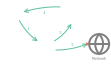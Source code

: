 <?xml version="1.0" encoding="UTF-8"?>
<dia:diagram xmlns:dia="http://www.lysator.liu.se/~alla/dia/">
  <dia:layer name="Hintergrund" visible="true" connectable="true" active="true">
    <dia:object type="Standard - Ellipse" version="0" id="O0">
      <dia:attribute name="obj_pos">
        <dia:point val="0.042,0.1"/>
      </dia:attribute>
      <dia:attribute name="obj_bb">
        <dia:rectangle val="-0.009,0.05;1.091,1.15"/>
      </dia:attribute>
      <dia:attribute name="elem_corner">
        <dia:point val="0.042,0.1"/>
      </dia:attribute>
      <dia:attribute name="elem_width">
        <dia:real val="1.0"/>
      </dia:attribute>
      <dia:attribute name="elem_height">
        <dia:real val="1"/>
      </dia:attribute>
      <dia:attribute name="border_color">
        <dia:color val="#ffffffff"/>
      </dia:attribute>
      <dia:attribute name="inner_color">
        <dia:color val="#00000000"/>
      </dia:attribute>
      <dia:attribute name="show_background">
        <dia:boolean val="false"/>
      </dia:attribute>
    </dia:object>
    <dia:object type="Standard - Ellipse" version="0" id="O1">
      <dia:attribute name="obj_pos">
        <dia:point val="0.342,0.4"/>
      </dia:attribute>
      <dia:attribute name="obj_bb">
        <dia:rectangle val="0.291,0.35;0.791,0.85"/>
      </dia:attribute>
      <dia:attribute name="elem_corner">
        <dia:point val="0.342,0.4"/>
      </dia:attribute>
      <dia:attribute name="elem_width">
        <dia:real val="0.4"/>
      </dia:attribute>
      <dia:attribute name="elem_height">
        <dia:real val="0.4"/>
      </dia:attribute>
      <dia:attribute name="border_color">
        <dia:color val="#ffffffff"/>
      </dia:attribute>
      <dia:attribute name="inner_color">
        <dia:color val="#00000000"/>
      </dia:attribute>
      <dia:attribute name="show_background">
        <dia:boolean val="false"/>
      </dia:attribute>
    </dia:object>
    <dia:object type="Standard - Line" version="0" id="O2">
      <dia:attribute name="obj_pos">
        <dia:point val="1,0.4"/>
      </dia:attribute>
      <dia:attribute name="obj_bb">
        <dia:rectangle val="0.491,0.35;1.05,0.45"/>
      </dia:attribute>
      <dia:attribute name="conn_endpoints">
        <dia:point val="1,0.4"/>
        <dia:point val="0.541,0.4"/>
      </dia:attribute>
      <dia:attribute name="numcp">
        <dia:int val="1"/>
      </dia:attribute>
      <dia:attribute name="line_color">
        <dia:color val="#ffffffff"/>
      </dia:attribute>
      <dia:attribute name="line_caps">
        <dia:enum val="1"/>
      </dia:attribute>
      <dia:connections>
        <dia:connection handle="1" to="O1" connection="1"/>
      </dia:connections>
    </dia:object>
    <dia:object type="Standard - Line" version="0" id="O3">
      <dia:attribute name="obj_pos">
        <dia:point val="0.139,0.303"/>
      </dia:attribute>
      <dia:attribute name="obj_bb">
        <dia:rectangle val="0.071,0.235;0.437,0.768"/>
      </dia:attribute>
      <dia:attribute name="conn_endpoints">
        <dia:point val="0.139,0.303"/>
        <dia:point val="0.368,0.7"/>
      </dia:attribute>
      <dia:attribute name="numcp">
        <dia:int val="1"/>
      </dia:attribute>
      <dia:attribute name="line_color">
        <dia:color val="#ffffffff"/>
      </dia:attribute>
      <dia:attribute name="line_caps">
        <dia:enum val="1"/>
      </dia:attribute>
    </dia:object>
    <dia:object type="Standard - Line" version="0" id="O4">
      <dia:attribute name="obj_pos">
        <dia:point val="0.485,1.097"/>
      </dia:attribute>
      <dia:attribute name="obj_bb">
        <dia:rectangle val="0.417,0.632;0.783,1.165"/>
      </dia:attribute>
      <dia:attribute name="conn_endpoints">
        <dia:point val="0.485,1.097"/>
        <dia:point val="0.715,0.7"/>
      </dia:attribute>
      <dia:attribute name="numcp">
        <dia:int val="1"/>
      </dia:attribute>
      <dia:attribute name="line_color">
        <dia:color val="#ffffffff"/>
      </dia:attribute>
      <dia:attribute name="line_caps">
        <dia:enum val="1"/>
      </dia:attribute>
    </dia:object>
    <dia:object type="Standard - Box" version="0" id="O5">
      <dia:attribute name="obj_pos">
        <dia:point val="1.8,2.1"/>
      </dia:attribute>
      <dia:attribute name="obj_bb">
        <dia:rectangle val="1.75,2.05;2.65,2.95"/>
      </dia:attribute>
      <dia:attribute name="elem_corner">
        <dia:point val="1.8,2.1"/>
      </dia:attribute>
      <dia:attribute name="elem_width">
        <dia:real val="0.8"/>
      </dia:attribute>
      <dia:attribute name="elem_height">
        <dia:real val="0.8"/>
      </dia:attribute>
      <dia:attribute name="border_color">
        <dia:color val="#ffffffff"/>
      </dia:attribute>
      <dia:attribute name="inner_color">
        <dia:color val="#00000000"/>
      </dia:attribute>
      <dia:attribute name="show_background">
        <dia:boolean val="false"/>
      </dia:attribute>
      <dia:attribute name="line_join">
        <dia:enum val="1"/>
      </dia:attribute>
      <dia:attribute name="corner_radius">
        <dia:real val="0.1"/>
      </dia:attribute>
    </dia:object>
    <dia:object type="Standard - Box" version="0" id="O6">
      <dia:attribute name="obj_pos">
        <dia:point val="2.05,2.35"/>
      </dia:attribute>
      <dia:attribute name="obj_bb">
        <dia:rectangle val="2,2.3;2.4,2.7"/>
      </dia:attribute>
      <dia:attribute name="elem_corner">
        <dia:point val="2.05,2.35"/>
      </dia:attribute>
      <dia:attribute name="elem_width">
        <dia:real val="0.3"/>
      </dia:attribute>
      <dia:attribute name="elem_height">
        <dia:real val="0.3"/>
      </dia:attribute>
      <dia:attribute name="border_color">
        <dia:color val="#ffffffff"/>
      </dia:attribute>
      <dia:attribute name="inner_color">
        <dia:color val="#00000000"/>
      </dia:attribute>
      <dia:attribute name="show_background">
        <dia:boolean val="false"/>
      </dia:attribute>
      <dia:attribute name="line_join">
        <dia:enum val="1"/>
      </dia:attribute>
    </dia:object>
    <dia:object type="Standard - Line" version="0" id="O7">
      <dia:attribute name="obj_pos">
        <dia:point val="2.05,1.95"/>
      </dia:attribute>
      <dia:attribute name="obj_bb">
        <dia:rectangle val="2,1.9;2.1,2.15"/>
      </dia:attribute>
      <dia:attribute name="conn_endpoints">
        <dia:point val="2.05,1.95"/>
        <dia:point val="2.05,2.1"/>
      </dia:attribute>
      <dia:attribute name="numcp">
        <dia:int val="1"/>
      </dia:attribute>
      <dia:attribute name="line_color">
        <dia:color val="#ffffffff"/>
      </dia:attribute>
      <dia:attribute name="line_caps">
        <dia:enum val="1"/>
      </dia:attribute>
    </dia:object>
    <dia:object type="Standard - Line" version="0" id="O8">
      <dia:attribute name="obj_pos">
        <dia:point val="2.35,1.95"/>
      </dia:attribute>
      <dia:attribute name="obj_bb">
        <dia:rectangle val="2.3,1.9;2.4,2.15"/>
      </dia:attribute>
      <dia:attribute name="conn_endpoints">
        <dia:point val="2.35,1.95"/>
        <dia:point val="2.35,2.1"/>
      </dia:attribute>
      <dia:attribute name="numcp">
        <dia:int val="1"/>
      </dia:attribute>
      <dia:attribute name="line_color">
        <dia:color val="#ffffffff"/>
      </dia:attribute>
      <dia:attribute name="line_caps">
        <dia:enum val="1"/>
      </dia:attribute>
    </dia:object>
    <dia:object type="Standard - Line" version="0" id="O9">
      <dia:attribute name="obj_pos">
        <dia:point val="2.05,2.9"/>
      </dia:attribute>
      <dia:attribute name="obj_bb">
        <dia:rectangle val="2,2.85;2.1,3.1"/>
      </dia:attribute>
      <dia:attribute name="conn_endpoints">
        <dia:point val="2.05,2.9"/>
        <dia:point val="2.05,3.05"/>
      </dia:attribute>
      <dia:attribute name="numcp">
        <dia:int val="1"/>
      </dia:attribute>
      <dia:attribute name="line_color">
        <dia:color val="#ffffffff"/>
      </dia:attribute>
      <dia:attribute name="line_caps">
        <dia:enum val="1"/>
      </dia:attribute>
    </dia:object>
    <dia:object type="Standard - Line" version="0" id="O10">
      <dia:attribute name="obj_pos">
        <dia:point val="2.35,2.9"/>
      </dia:attribute>
      <dia:attribute name="obj_bb">
        <dia:rectangle val="2.3,2.85;2.4,3.1"/>
      </dia:attribute>
      <dia:attribute name="conn_endpoints">
        <dia:point val="2.35,2.9"/>
        <dia:point val="2.35,3.05"/>
      </dia:attribute>
      <dia:attribute name="numcp">
        <dia:int val="1"/>
      </dia:attribute>
      <dia:attribute name="line_color">
        <dia:color val="#ffffffff"/>
      </dia:attribute>
      <dia:attribute name="line_caps">
        <dia:enum val="1"/>
      </dia:attribute>
    </dia:object>
    <dia:object type="Standard - Line" version="0" id="O11">
      <dia:attribute name="obj_pos">
        <dia:point val="2.6,2.35"/>
      </dia:attribute>
      <dia:attribute name="obj_bb">
        <dia:rectangle val="2.55,2.3;2.8,2.4"/>
      </dia:attribute>
      <dia:attribute name="conn_endpoints">
        <dia:point val="2.6,2.35"/>
        <dia:point val="2.75,2.35"/>
      </dia:attribute>
      <dia:attribute name="numcp">
        <dia:int val="1"/>
      </dia:attribute>
      <dia:attribute name="line_color">
        <dia:color val="#ffffffff"/>
      </dia:attribute>
      <dia:attribute name="line_caps">
        <dia:enum val="1"/>
      </dia:attribute>
    </dia:object>
    <dia:object type="Standard - Line" version="0" id="O12">
      <dia:attribute name="obj_pos">
        <dia:point val="2.6,2.6"/>
      </dia:attribute>
      <dia:attribute name="obj_bb">
        <dia:rectangle val="2.55,2.55;2.8,2.65"/>
      </dia:attribute>
      <dia:attribute name="conn_endpoints">
        <dia:point val="2.6,2.6"/>
        <dia:point val="2.75,2.6"/>
      </dia:attribute>
      <dia:attribute name="numcp">
        <dia:int val="1"/>
      </dia:attribute>
      <dia:attribute name="line_color">
        <dia:color val="#ffffffff"/>
      </dia:attribute>
      <dia:attribute name="line_caps">
        <dia:enum val="1"/>
      </dia:attribute>
    </dia:object>
    <dia:object type="Standard - Line" version="0" id="O13">
      <dia:attribute name="obj_pos">
        <dia:point val="1.65,2.35"/>
      </dia:attribute>
      <dia:attribute name="obj_bb">
        <dia:rectangle val="1.6,2.3;1.85,2.4"/>
      </dia:attribute>
      <dia:attribute name="conn_endpoints">
        <dia:point val="1.65,2.35"/>
        <dia:point val="1.8,2.35"/>
      </dia:attribute>
      <dia:attribute name="numcp">
        <dia:int val="1"/>
      </dia:attribute>
      <dia:attribute name="line_color">
        <dia:color val="#ffffffff"/>
      </dia:attribute>
      <dia:attribute name="line_caps">
        <dia:enum val="1"/>
      </dia:attribute>
    </dia:object>
    <dia:object type="Standard - Line" version="0" id="O14">
      <dia:attribute name="obj_pos">
        <dia:point val="1.65,2.6"/>
      </dia:attribute>
      <dia:attribute name="obj_bb">
        <dia:rectangle val="1.6,2.55;1.85,2.65"/>
      </dia:attribute>
      <dia:attribute name="conn_endpoints">
        <dia:point val="1.65,2.6"/>
        <dia:point val="1.8,2.6"/>
      </dia:attribute>
      <dia:attribute name="numcp">
        <dia:int val="1"/>
      </dia:attribute>
      <dia:attribute name="line_color">
        <dia:color val="#ffffffff"/>
      </dia:attribute>
      <dia:attribute name="line_caps">
        <dia:enum val="1"/>
      </dia:attribute>
    </dia:object>
    <dia:object type="Standard - Ellipse" version="0" id="O15">
      <dia:attribute name="obj_pos">
        <dia:point val="4.4,1.7"/>
      </dia:attribute>
      <dia:attribute name="obj_bb">
        <dia:rectangle val="4.35,1.65;5.45,2.75"/>
      </dia:attribute>
      <dia:attribute name="elem_corner">
        <dia:point val="4.4,1.7"/>
      </dia:attribute>
      <dia:attribute name="elem_width">
        <dia:real val="1"/>
      </dia:attribute>
      <dia:attribute name="elem_height">
        <dia:real val="1"/>
      </dia:attribute>
      <dia:attribute name="border_color">
        <dia:color val="#7f7f7fff"/>
      </dia:attribute>
      <dia:attribute name="inner_color">
        <dia:color val="#7f7f7fff"/>
      </dia:attribute>
      <dia:attribute name="show_background">
        <dia:boolean val="false"/>
      </dia:attribute>
    </dia:object>
    <dia:object type="Standard - Line" version="0" id="O16">
      <dia:attribute name="obj_pos">
        <dia:point val="4.4,2.2"/>
      </dia:attribute>
      <dia:attribute name="obj_bb">
        <dia:rectangle val="4.35,2.15;5.45,2.25"/>
      </dia:attribute>
      <dia:attribute name="conn_endpoints">
        <dia:point val="4.4,2.2"/>
        <dia:point val="5.4,2.2"/>
      </dia:attribute>
      <dia:attribute name="numcp">
        <dia:int val="1"/>
      </dia:attribute>
      <dia:attribute name="line_color">
        <dia:color val="#7f7f7fff"/>
      </dia:attribute>
      <dia:attribute name="line_caps">
        <dia:enum val="1"/>
      </dia:attribute>
      <dia:connections>
        <dia:connection handle="0" to="O15" connection="3"/>
        <dia:connection handle="1" to="O15" connection="4"/>
      </dia:connections>
    </dia:object>
    <dia:object type="Standard - Beziergon" version="0" id="O17">
      <dia:attribute name="obj_pos">
        <dia:point val="4.9,1.7"/>
      </dia:attribute>
      <dia:attribute name="obj_bb">
        <dia:rectangle val="4.65,1.648;5.15,2.774"/>
      </dia:attribute>
      <dia:attribute name="bez_points">
        <dia:point val="4.9,1.7"/>
        <dia:point val="5.025,1.837"/>
        <dia:point val="5.096,2.015"/>
        <dia:point val="5.1,2.2"/>
        <dia:point val="5.096,2.385"/>
        <dia:point val="5.025,2.563"/>
        <dia:point val="4.9,2.7"/>
        <dia:point val="4.775,2.563"/>
        <dia:point val="4.704,2.385"/>
        <dia:point val="4.7,2.2"/>
        <dia:point val="4.704,2.015"/>
        <dia:point val="4.775,1.837"/>
        <dia:point val="4.9,1.7"/>
        <dia:point val="4.9,1.7"/>
        <dia:point val="4.9,1.7"/>
      </dia:attribute>
      <dia:attribute name="corner_types">
        <dia:enum val="2"/>
        <dia:enum val="2"/>
        <dia:enum val="2"/>
        <dia:enum val="2"/>
        <dia:enum val="2"/>
        <dia:enum val="2"/>
      </dia:attribute>
      <dia:attribute name="line_color">
        <dia:color val="#7f7f7fff"/>
      </dia:attribute>
      <dia:attribute name="inner_color">
        <dia:color val="#7f7f7fff"/>
      </dia:attribute>
      <dia:attribute name="show_background">
        <dia:boolean val="false"/>
      </dia:attribute>
      <dia:attribute name="line_join">
        <dia:enum val="1"/>
      </dia:attribute>
    </dia:object>
    <dia:object type="Standard - Polygon" version="0" id="O18">
      <dia:attribute name="obj_pos">
        <dia:point val="3.6,0.1"/>
      </dia:attribute>
      <dia:attribute name="obj_bb">
        <dia:rectangle val="2.988,0.055;4.212,0.656"/>
      </dia:attribute>
      <dia:attribute name="poly_points">
        <dia:point val="3.6,0.1"/>
        <dia:point val="3.1,0.35"/>
        <dia:point val="3.6,0.6"/>
        <dia:point val="4.1,0.35"/>
        <dia:point val="3.6,0.1"/>
      </dia:attribute>
      <dia:attribute name="line_color">
        <dia:color val="#ffffffff"/>
      </dia:attribute>
      <dia:attribute name="inner_color">
        <dia:color val="#00000000"/>
      </dia:attribute>
      <dia:attribute name="show_background">
        <dia:boolean val="false"/>
      </dia:attribute>
    </dia:object>
    <dia:object type="Standard - PolyLine" version="0" id="O19">
      <dia:attribute name="obj_pos">
        <dia:point val="3.1,0.85"/>
      </dia:attribute>
      <dia:attribute name="obj_bb">
        <dia:rectangle val="3.033,0.783;4.167,1.156"/>
      </dia:attribute>
      <dia:attribute name="poly_points">
        <dia:point val="3.1,0.85"/>
        <dia:point val="3.6,1.1"/>
        <dia:point val="4.1,0.85"/>
      </dia:attribute>
      <dia:attribute name="line_color">
        <dia:color val="#ffffffff"/>
      </dia:attribute>
      <dia:attribute name="line_join">
        <dia:enum val="1"/>
      </dia:attribute>
      <dia:attribute name="line_caps">
        <dia:enum val="1"/>
      </dia:attribute>
    </dia:object>
    <dia:object type="Standard - PolyLine" version="0" id="O20">
      <dia:attribute name="obj_pos">
        <dia:point val="3.1,0.6"/>
      </dia:attribute>
      <dia:attribute name="obj_bb">
        <dia:rectangle val="3.033,0.533;4.167,0.906"/>
      </dia:attribute>
      <dia:attribute name="poly_points">
        <dia:point val="3.1,0.6"/>
        <dia:point val="3.6,0.85"/>
        <dia:point val="4.1,0.6"/>
      </dia:attribute>
      <dia:attribute name="line_color">
        <dia:color val="#ffffffff"/>
      </dia:attribute>
      <dia:attribute name="line_join">
        <dia:enum val="1"/>
      </dia:attribute>
      <dia:attribute name="line_caps">
        <dia:enum val="1"/>
      </dia:attribute>
    </dia:object>
    <dia:object type="Standard - Text" version="1" id="O21">
      <dia:attribute name="obj_pos">
        <dia:point val="0.3,1.4"/>
      </dia:attribute>
      <dia:attribute name="obj_bb">
        <dia:rectangle val="0.3,1.205;0.718,1.442"/>
      </dia:attribute>
      <dia:attribute name="text">
        <dia:composite type="text">
          <dia:attribute name="string">
            <dia:string>#Page#</dia:string>
          </dia:attribute>
          <dia:attribute name="font">
            <dia:font family="Lato" style="0" name="Courier"/>
          </dia:attribute>
          <dia:attribute name="height">
            <dia:real val="0.247"/>
          </dia:attribute>
          <dia:attribute name="pos">
            <dia:point val="0.3,1.4"/>
          </dia:attribute>
          <dia:attribute name="color">
            <dia:color val="#ffffffff"/>
          </dia:attribute>
          <dia:attribute name="alignment">
            <dia:enum val="0"/>
          </dia:attribute>
        </dia:composite>
      </dia:attribute>
      <dia:attribute name="valign">
        <dia:enum val="3"/>
      </dia:attribute>
    </dia:object>
    <dia:object type="Standard - Arc" version="0" id="O22">
      <dia:attribute name="obj_pos">
        <dia:point val="0.903,1.014"/>
      </dia:attribute>
      <dia:attribute name="obj_bb">
        <dia:rectangle val="0.882,0.993;1.828,2.071"/>
      </dia:attribute>
      <dia:attribute name="conn_endpoints">
        <dia:point val="0.903,1.014"/>
        <dia:point val="1.807,2.05"/>
      </dia:attribute>
      <dia:attribute name="arc_color">
        <dia:color val="#5ec299ff"/>
      </dia:attribute>
      <dia:attribute name="curve_distance">
        <dia:real val="0.077"/>
      </dia:attribute>
      <dia:attribute name="line_width">
        <dia:real val="0.03"/>
      </dia:attribute>
      <dia:attribute name="end_arrow">
        <dia:enum val="1"/>
      </dia:attribute>
      <dia:attribute name="end_arrow_length">
        <dia:real val="0.2"/>
      </dia:attribute>
      <dia:attribute name="end_arrow_width">
        <dia:real val="0.2"/>
      </dia:attribute>
    </dia:object>
    <dia:object type="Standard - Text" version="1" id="O23">
      <dia:attribute name="obj_pos">
        <dia:point val="1.6,3.3"/>
      </dia:attribute>
      <dia:attribute name="obj_bb">
        <dia:rectangle val="1.6,3.105;2.935,3.342"/>
      </dia:attribute>
      <dia:attribute name="text">
        <dia:composite type="text">
          <dia:attribute name="string">
            <dia:string>#Service Worker#</dia:string>
          </dia:attribute>
          <dia:attribute name="font">
            <dia:font family="Lato" style="0" name="Courier"/>
          </dia:attribute>
          <dia:attribute name="height">
            <dia:real val="0.247"/>
          </dia:attribute>
          <dia:attribute name="pos">
            <dia:point val="1.6,3.3"/>
          </dia:attribute>
          <dia:attribute name="color">
            <dia:color val="#ffffffff"/>
          </dia:attribute>
          <dia:attribute name="alignment">
            <dia:enum val="0"/>
          </dia:attribute>
        </dia:composite>
      </dia:attribute>
      <dia:attribute name="valign">
        <dia:enum val="3"/>
      </dia:attribute>
    </dia:object>
    <dia:object type="Standard - Text" version="1" id="O24">
      <dia:attribute name="obj_pos">
        <dia:point val="3.6,1.4"/>
      </dia:attribute>
      <dia:attribute name="obj_bb">
        <dia:rectangle val="3.6,1.205;4.14,1.442"/>
      </dia:attribute>
      <dia:attribute name="text">
        <dia:composite type="text">
          <dia:attribute name="string">
            <dia:string>#Cache#</dia:string>
          </dia:attribute>
          <dia:attribute name="font">
            <dia:font family="Lato" style="0" name="Courier"/>
          </dia:attribute>
          <dia:attribute name="height">
            <dia:real val="0.247"/>
          </dia:attribute>
          <dia:attribute name="pos">
            <dia:point val="3.6,1.4"/>
          </dia:attribute>
          <dia:attribute name="color">
            <dia:color val="#ffffffff"/>
          </dia:attribute>
          <dia:attribute name="alignment">
            <dia:enum val="0"/>
          </dia:attribute>
        </dia:composite>
      </dia:attribute>
      <dia:attribute name="valign">
        <dia:enum val="3"/>
      </dia:attribute>
    </dia:object>
    <dia:object type="Standard - Text" version="1" id="O25">
      <dia:attribute name="obj_pos">
        <dia:point val="4.544,2.987"/>
      </dia:attribute>
      <dia:attribute name="obj_bb">
        <dia:rectangle val="4.544,2.792;5.304,3.03"/>
      </dia:attribute>
      <dia:attribute name="text">
        <dia:composite type="text">
          <dia:attribute name="string">
            <dia:string>#Network#</dia:string>
          </dia:attribute>
          <dia:attribute name="font">
            <dia:font family="Lato" style="0" name="Courier"/>
          </dia:attribute>
          <dia:attribute name="height">
            <dia:real val="0.247"/>
          </dia:attribute>
          <dia:attribute name="pos">
            <dia:point val="4.544,2.987"/>
          </dia:attribute>
          <dia:attribute name="color">
            <dia:color val="#7f7f7fff"/>
          </dia:attribute>
          <dia:attribute name="alignment">
            <dia:enum val="0"/>
          </dia:attribute>
        </dia:composite>
      </dia:attribute>
      <dia:attribute name="valign">
        <dia:enum val="3"/>
      </dia:attribute>
    </dia:object>
    <dia:object type="Standard - Arc" version="0" id="O26">
      <dia:attribute name="obj_pos">
        <dia:point val="2.65,2.05"/>
      </dia:attribute>
      <dia:attribute name="obj_bb">
        <dia:rectangle val="2.629,1.179;3.521,2.071"/>
      </dia:attribute>
      <dia:attribute name="conn_endpoints">
        <dia:point val="2.65,2.05"/>
        <dia:point val="3.5,1.2"/>
      </dia:attribute>
      <dia:attribute name="arc_color">
        <dia:color val="#5ec299ff"/>
      </dia:attribute>
      <dia:attribute name="curve_distance">
        <dia:real val="0.077"/>
      </dia:attribute>
      <dia:attribute name="line_width">
        <dia:real val="0.03"/>
      </dia:attribute>
      <dia:attribute name="end_arrow">
        <dia:enum val="1"/>
      </dia:attribute>
      <dia:attribute name="end_arrow_length">
        <dia:real val="0.2"/>
      </dia:attribute>
      <dia:attribute name="end_arrow_width">
        <dia:real val="0.2"/>
      </dia:attribute>
      <dia:connections>
        <dia:connection handle="0" to="O5" connection="8"/>
      </dia:connections>
    </dia:object>
    <dia:object type="Standard - Arc" version="0" id="O27">
      <dia:attribute name="obj_pos">
        <dia:point val="2.722,2.502"/>
      </dia:attribute>
      <dia:attribute name="obj_bb">
        <dia:rectangle val="2.705,2.174;4.318,2.519"/>
      </dia:attribute>
      <dia:attribute name="conn_endpoints">
        <dia:point val="2.722,2.502"/>
        <dia:point val="4.3,2.2"/>
      </dia:attribute>
      <dia:attribute name="arc_color">
        <dia:color val="#5ec299ff"/>
      </dia:attribute>
      <dia:attribute name="curve_distance">
        <dia:real val="0.077"/>
      </dia:attribute>
      <dia:attribute name="line_width">
        <dia:real val="0.03"/>
      </dia:attribute>
      <dia:attribute name="end_arrow">
        <dia:enum val="1"/>
      </dia:attribute>
      <dia:attribute name="end_arrow_length">
        <dia:real val="0.2"/>
      </dia:attribute>
      <dia:attribute name="end_arrow_width">
        <dia:real val="0.2"/>
      </dia:attribute>
    </dia:object>
    <dia:object type="Standard - Arc" version="0" id="O28">
      <dia:attribute name="obj_pos">
        <dia:point val="2.962,0.346"/>
      </dia:attribute>
      <dia:attribute name="obj_bb">
        <dia:rectangle val="1.12,0.329;2.979,0.638"/>
      </dia:attribute>
      <dia:attribute name="conn_endpoints">
        <dia:point val="2.962,0.346"/>
        <dia:point val="1.137,0.593"/>
      </dia:attribute>
      <dia:attribute name="arc_color">
        <dia:color val="#5ec299ff"/>
      </dia:attribute>
      <dia:attribute name="curve_distance">
        <dia:real val="0.077"/>
      </dia:attribute>
      <dia:attribute name="line_width">
        <dia:real val="0.03"/>
      </dia:attribute>
      <dia:attribute name="end_arrow">
        <dia:enum val="1"/>
      </dia:attribute>
      <dia:attribute name="end_arrow_length">
        <dia:real val="0.2"/>
      </dia:attribute>
      <dia:attribute name="end_arrow_width">
        <dia:real val="0.2"/>
      </dia:attribute>
    </dia:object>
    <dia:object type="Standard - Text" version="1" id="O29">
      <dia:attribute name="obj_pos">
        <dia:point val="1.3,1.5"/>
      </dia:attribute>
      <dia:attribute name="obj_bb">
        <dia:rectangle val="1.3,1.305;1.415,1.542"/>
      </dia:attribute>
      <dia:attribute name="text">
        <dia:composite type="text">
          <dia:attribute name="string">
            <dia:string>#1#</dia:string>
          </dia:attribute>
          <dia:attribute name="font">
            <dia:font family="Lato" style="0" name="Courier"/>
          </dia:attribute>
          <dia:attribute name="height">
            <dia:real val="0.247"/>
          </dia:attribute>
          <dia:attribute name="pos">
            <dia:point val="1.3,1.5"/>
          </dia:attribute>
          <dia:attribute name="color">
            <dia:color val="#5ec299ff"/>
          </dia:attribute>
          <dia:attribute name="alignment">
            <dia:enum val="0"/>
          </dia:attribute>
        </dia:composite>
      </dia:attribute>
      <dia:attribute name="valign">
        <dia:enum val="3"/>
      </dia:attribute>
    </dia:object>
    <dia:object type="Standard - Text" version="1" id="O30">
      <dia:attribute name="obj_pos">
        <dia:point val="2.9,1.7"/>
      </dia:attribute>
      <dia:attribute name="obj_bb">
        <dia:rectangle val="2.9,1.499;3.021,1.754"/>
      </dia:attribute>
      <dia:attribute name="text">
        <dia:composite type="text">
          <dia:attribute name="string">
            <dia:string>#3#</dia:string>
          </dia:attribute>
          <dia:attribute name="font">
            <dia:font family="Lato" style="0" name="Courier"/>
          </dia:attribute>
          <dia:attribute name="height">
            <dia:real val="0.247"/>
          </dia:attribute>
          <dia:attribute name="pos">
            <dia:point val="2.9,1.7"/>
          </dia:attribute>
          <dia:attribute name="color">
            <dia:color val="#5ec299ff"/>
          </dia:attribute>
          <dia:attribute name="alignment">
            <dia:enum val="0"/>
          </dia:attribute>
        </dia:composite>
      </dia:attribute>
      <dia:attribute name="valign">
        <dia:enum val="3"/>
      </dia:attribute>
    </dia:object>
    <dia:object type="Standard - Text" version="1" id="O31">
      <dia:attribute name="obj_pos">
        <dia:point val="3.5,2.3"/>
      </dia:attribute>
      <dia:attribute name="obj_bb">
        <dia:rectangle val="3.5,2.099;3.621,2.354"/>
      </dia:attribute>
      <dia:attribute name="text">
        <dia:composite type="text">
          <dia:attribute name="string">
            <dia:string>#2#</dia:string>
          </dia:attribute>
          <dia:attribute name="font">
            <dia:font family="Lato" style="0" name="Courier"/>
          </dia:attribute>
          <dia:attribute name="height">
            <dia:real val="0.247"/>
          </dia:attribute>
          <dia:attribute name="pos">
            <dia:point val="3.5,2.3"/>
          </dia:attribute>
          <dia:attribute name="color">
            <dia:color val="#5ec299ff"/>
          </dia:attribute>
          <dia:attribute name="alignment">
            <dia:enum val="0"/>
          </dia:attribute>
        </dia:composite>
      </dia:attribute>
      <dia:attribute name="valign">
        <dia:enum val="3"/>
      </dia:attribute>
    </dia:object>
    <dia:object type="Standard - Text" version="1" id="O32">
      <dia:attribute name="obj_pos">
        <dia:point val="2.1,0.7"/>
      </dia:attribute>
      <dia:attribute name="obj_bb">
        <dia:rectangle val="2.1,0.499;2.221,0.754"/>
      </dia:attribute>
      <dia:attribute name="text">
        <dia:composite type="text">
          <dia:attribute name="string">
            <dia:string>#4#</dia:string>
          </dia:attribute>
          <dia:attribute name="font">
            <dia:font family="Lato" style="0" name="Courier"/>
          </dia:attribute>
          <dia:attribute name="height">
            <dia:real val="0.247"/>
          </dia:attribute>
          <dia:attribute name="pos">
            <dia:point val="2.1,0.7"/>
          </dia:attribute>
          <dia:attribute name="color">
            <dia:color val="#5ec299ff"/>
          </dia:attribute>
          <dia:attribute name="alignment">
            <dia:enum val="0"/>
          </dia:attribute>
        </dia:composite>
      </dia:attribute>
      <dia:attribute name="valign">
        <dia:enum val="3"/>
      </dia:attribute>
    </dia:object>
    <dia:object type="Standard - Text" version="1" id="O33">
      <dia:attribute name="obj_pos">
        <dia:point val="4.225,2.271"/>
      </dia:attribute>
      <dia:attribute name="obj_bb">
        <dia:rectangle val="4.225,2.076;4.363,2.314"/>
      </dia:attribute>
      <dia:attribute name="text">
        <dia:composite type="text">
          <dia:attribute name="string">
            <dia:string>#X#</dia:string>
          </dia:attribute>
          <dia:attribute name="font">
            <dia:font family="Lato" style="112" name="Courier"/>
          </dia:attribute>
          <dia:attribute name="height">
            <dia:real val="0.247"/>
          </dia:attribute>
          <dia:attribute name="pos">
            <dia:point val="4.225,2.271"/>
          </dia:attribute>
          <dia:attribute name="color">
            <dia:color val="#e34229ff"/>
          </dia:attribute>
          <dia:attribute name="alignment">
            <dia:enum val="0"/>
          </dia:attribute>
        </dia:composite>
      </dia:attribute>
      <dia:attribute name="valign">
        <dia:enum val="3"/>
      </dia:attribute>
    </dia:object>
  </dia:layer>
</dia:diagram>
